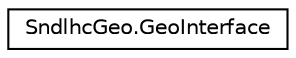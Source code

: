 digraph "Graphical Class Hierarchy"
{
 // LATEX_PDF_SIZE
  edge [fontname="Helvetica",fontsize="10",labelfontname="Helvetica",labelfontsize="10"];
  node [fontname="Helvetica",fontsize="10",shape=record];
  rankdir="LR";
  Node0 [label="SndlhcGeo.GeoInterface",height=0.2,width=0.4,color="black", fillcolor="white", style="filled",URL="$classSndlhcGeo_1_1GeoInterface.html",tooltip=" "];
}
